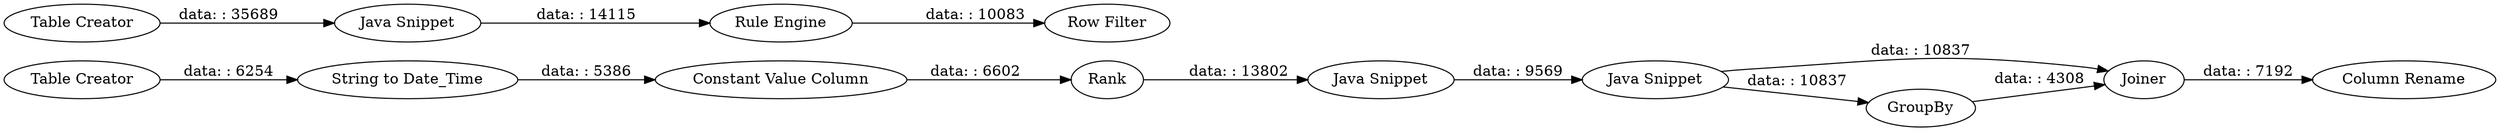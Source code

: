 digraph {
	"523498114337571931_10" [label="Constant Value Column"]
	"523498114337571931_50" [label=Joiner]
	"523498114337571931_51" [label="Column Rename"]
	"523498114337571931_1" [label="Table Creator"]
	"523498114337571931_53" [label="Table Creator"]
	"523498114337571931_12" [label="Java Snippet"]
	"523498114337571931_49" [label=GroupBy]
	"523498114337571931_48" [label="Java Snippet"]
	"523498114337571931_56" [label="Row Filter"]
	"523498114337571931_9" [label=Rank]
	"523498114337571931_2" [label="String to Date_Time"]
	"523498114337571931_55" [label="Rule Engine"]
	"523498114337571931_54" [label="Java Snippet"]
	"523498114337571931_10" -> "523498114337571931_9" [label="data: : 6602"]
	"523498114337571931_55" -> "523498114337571931_56" [label="data: : 10083"]
	"523498114337571931_54" -> "523498114337571931_55" [label="data: : 14115"]
	"523498114337571931_1" -> "523498114337571931_2" [label="data: : 6254"]
	"523498114337571931_9" -> "523498114337571931_12" [label="data: : 13802"]
	"523498114337571931_48" -> "523498114337571931_50" [label="data: : 10837"]
	"523498114337571931_48" -> "523498114337571931_49" [label="data: : 10837"]
	"523498114337571931_12" -> "523498114337571931_48" [label="data: : 9569"]
	"523498114337571931_2" -> "523498114337571931_10" [label="data: : 5386"]
	"523498114337571931_49" -> "523498114337571931_50" [label="data: : 4308"]
	"523498114337571931_53" -> "523498114337571931_54" [label="data: : 35689"]
	"523498114337571931_50" -> "523498114337571931_51" [label="data: : 7192"]
	rankdir=LR
}

